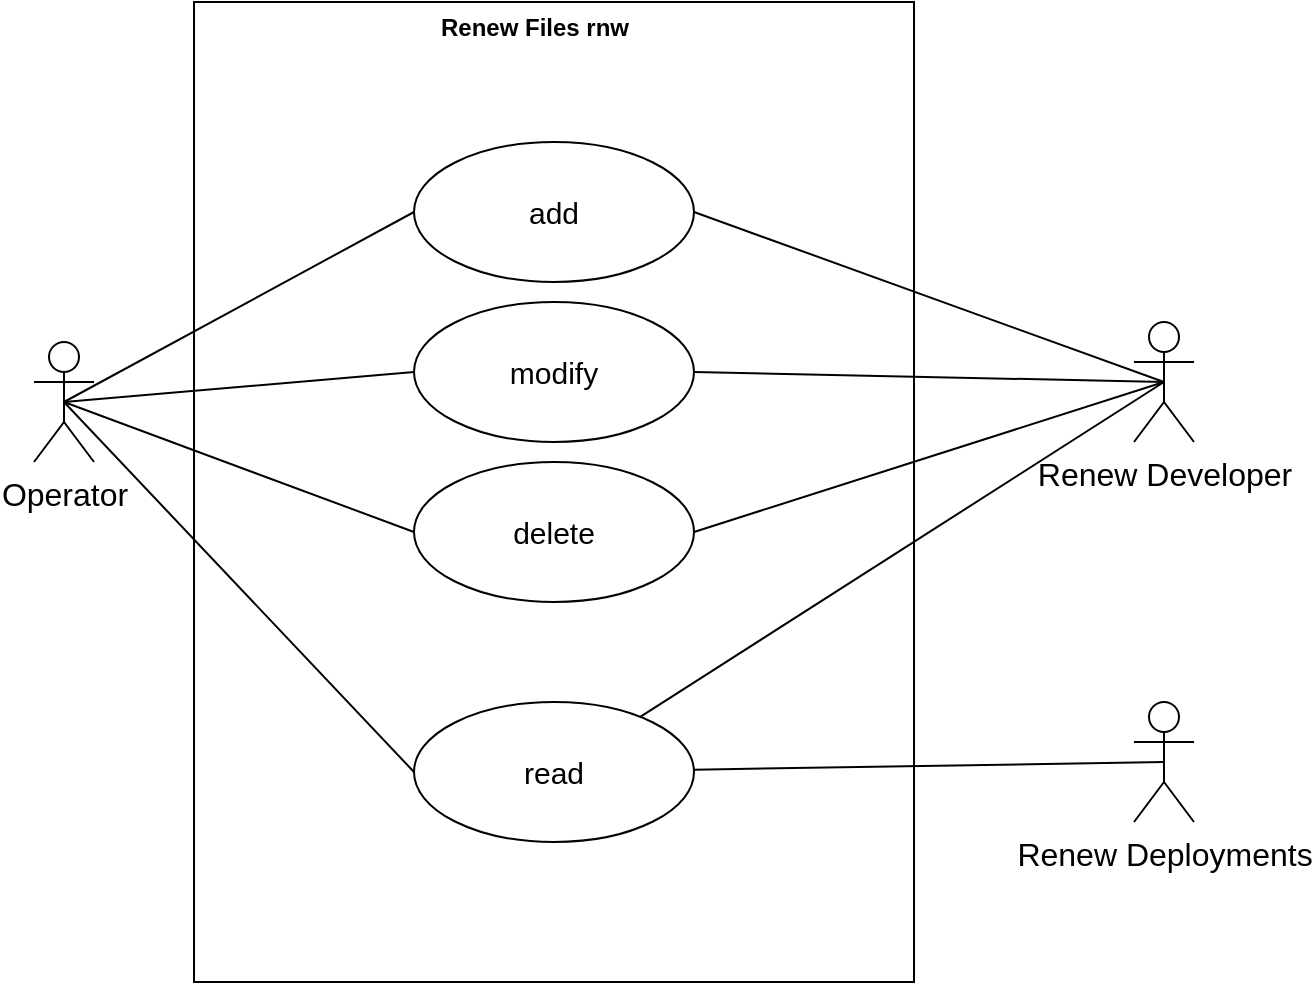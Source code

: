 <mxfile version="24.4.9" type="github">
  <diagram name="Seite-1" id="tAmj1homHStbpAjbaUKy">
    <mxGraphModel dx="2074" dy="680" grid="1" gridSize="10" guides="1" tooltips="1" connect="1" arrows="1" fold="1" page="1" pageScale="1" pageWidth="827" pageHeight="1169" math="0" shadow="0">
      <root>
        <mxCell id="0" />
        <mxCell id="1" parent="0" />
        <mxCell id="Isp_S8ehGKEJBU_QUmFu-1" value="Operator" style="shape=umlActor;verticalLabelPosition=bottom;verticalAlign=top;html=1;fontSize=16;" vertex="1" parent="1">
          <mxGeometry x="110" y="240" width="30" height="60" as="geometry" />
        </mxCell>
        <mxCell id="Isp_S8ehGKEJBU_QUmFu-2" value="Renew Developer" style="shape=umlActor;verticalLabelPosition=bottom;verticalAlign=top;html=1;fontSize=16;" vertex="1" parent="1">
          <mxGeometry x="660" y="230" width="30" height="60" as="geometry" />
        </mxCell>
        <mxCell id="Isp_S8ehGKEJBU_QUmFu-3" value="Renew Deployments" style="shape=umlActor;verticalLabelPosition=bottom;verticalAlign=top;html=1;fontSize=16;" vertex="1" parent="1">
          <mxGeometry x="660" y="420" width="30" height="60" as="geometry" />
        </mxCell>
        <mxCell id="Isp_S8ehGKEJBU_QUmFu-4" value="" style="html=1;whiteSpace=wrap;" vertex="1" parent="1">
          <mxGeometry x="190" y="70" width="360" height="490" as="geometry" />
        </mxCell>
        <mxCell id="Isp_S8ehGKEJBU_QUmFu-5" value="Renew Files rnw" style="text;align=center;fontStyle=1;verticalAlign=middle;spacingLeft=3;spacingRight=3;strokeColor=none;rotatable=0;points=[[0,0.5],[1,0.5]];portConstraint=eastwest;html=1;" vertex="1" parent="1">
          <mxGeometry x="320" y="70" width="80" height="26" as="geometry" />
        </mxCell>
        <mxCell id="Isp_S8ehGKEJBU_QUmFu-6" value="read" style="ellipse;whiteSpace=wrap;html=1;fontSize=15;" vertex="1" parent="1">
          <mxGeometry x="300" y="420" width="140" height="70" as="geometry" />
        </mxCell>
        <mxCell id="Isp_S8ehGKEJBU_QUmFu-7" value="add" style="ellipse;whiteSpace=wrap;html=1;fontSize=15;" vertex="1" parent="1">
          <mxGeometry x="300" y="140" width="140" height="70" as="geometry" />
        </mxCell>
        <mxCell id="Isp_S8ehGKEJBU_QUmFu-8" value="modify" style="ellipse;whiteSpace=wrap;html=1;fontSize=15;" vertex="1" parent="1">
          <mxGeometry x="300" y="220" width="140" height="70" as="geometry" />
        </mxCell>
        <mxCell id="Isp_S8ehGKEJBU_QUmFu-9" value="delete" style="ellipse;whiteSpace=wrap;html=1;fontSize=15;" vertex="1" parent="1">
          <mxGeometry x="300" y="300" width="140" height="70" as="geometry" />
        </mxCell>
        <mxCell id="Isp_S8ehGKEJBU_QUmFu-17" style="rounded=0;orthogonalLoop=1;jettySize=auto;html=1;exitX=0.5;exitY=0.5;exitDx=0;exitDy=0;exitPerimeter=0;entryX=0;entryY=0.5;entryDx=0;entryDy=0;endArrow=none;endFill=0;" edge="1" parent="1">
          <mxGeometry relative="1" as="geometry">
            <mxPoint x="125" y="270" as="sourcePoint" />
            <mxPoint x="300" y="175" as="targetPoint" />
          </mxGeometry>
        </mxCell>
        <mxCell id="Isp_S8ehGKEJBU_QUmFu-18" style="rounded=0;orthogonalLoop=1;jettySize=auto;html=1;exitX=0.5;exitY=0.5;exitDx=0;exitDy=0;exitPerimeter=0;entryX=0;entryY=0.5;entryDx=0;entryDy=0;endArrow=none;endFill=0;" edge="1" parent="1" source="Isp_S8ehGKEJBU_QUmFu-1" target="Isp_S8ehGKEJBU_QUmFu-8">
          <mxGeometry relative="1" as="geometry">
            <mxPoint x="135" y="280" as="sourcePoint" />
            <mxPoint x="310" y="185" as="targetPoint" />
          </mxGeometry>
        </mxCell>
        <mxCell id="Isp_S8ehGKEJBU_QUmFu-19" style="rounded=0;orthogonalLoop=1;jettySize=auto;html=1;exitX=0.5;exitY=0.5;exitDx=0;exitDy=0;exitPerimeter=0;entryX=0;entryY=0.5;entryDx=0;entryDy=0;endArrow=none;endFill=0;" edge="1" parent="1" source="Isp_S8ehGKEJBU_QUmFu-1" target="Isp_S8ehGKEJBU_QUmFu-9">
          <mxGeometry relative="1" as="geometry">
            <mxPoint x="135" y="280" as="sourcePoint" />
            <mxPoint x="310" y="265" as="targetPoint" />
          </mxGeometry>
        </mxCell>
        <mxCell id="Isp_S8ehGKEJBU_QUmFu-20" style="rounded=0;orthogonalLoop=1;jettySize=auto;html=1;exitX=0.5;exitY=0.5;exitDx=0;exitDy=0;exitPerimeter=0;entryX=0;entryY=0.5;entryDx=0;entryDy=0;endArrow=none;endFill=0;" edge="1" parent="1" source="Isp_S8ehGKEJBU_QUmFu-1" target="Isp_S8ehGKEJBU_QUmFu-6">
          <mxGeometry relative="1" as="geometry">
            <mxPoint x="135" y="280" as="sourcePoint" />
            <mxPoint x="310" y="345" as="targetPoint" />
          </mxGeometry>
        </mxCell>
        <mxCell id="Isp_S8ehGKEJBU_QUmFu-21" style="rounded=0;orthogonalLoop=1;jettySize=auto;html=1;entryX=0.5;entryY=0.5;entryDx=0;entryDy=0;endArrow=none;endFill=0;entryPerimeter=0;" edge="1" parent="1" source="Isp_S8ehGKEJBU_QUmFu-6" target="Isp_S8ehGKEJBU_QUmFu-3">
          <mxGeometry relative="1" as="geometry">
            <mxPoint x="135" y="280" as="sourcePoint" />
            <mxPoint x="310" y="465" as="targetPoint" />
          </mxGeometry>
        </mxCell>
        <mxCell id="Isp_S8ehGKEJBU_QUmFu-22" style="rounded=0;orthogonalLoop=1;jettySize=auto;html=1;entryX=0.5;entryY=0.5;entryDx=0;entryDy=0;endArrow=none;endFill=0;entryPerimeter=0;exitX=1;exitY=0.5;exitDx=0;exitDy=0;" edge="1" parent="1" source="Isp_S8ehGKEJBU_QUmFu-9" target="Isp_S8ehGKEJBU_QUmFu-2">
          <mxGeometry relative="1" as="geometry">
            <mxPoint x="450" y="461" as="sourcePoint" />
            <mxPoint x="645" y="450" as="targetPoint" />
          </mxGeometry>
        </mxCell>
        <mxCell id="Isp_S8ehGKEJBU_QUmFu-23" style="rounded=0;orthogonalLoop=1;jettySize=auto;html=1;entryX=0.5;entryY=0.5;entryDx=0;entryDy=0;endArrow=none;endFill=0;entryPerimeter=0;exitX=1;exitY=0.5;exitDx=0;exitDy=0;" edge="1" parent="1" source="Isp_S8ehGKEJBU_QUmFu-8" target="Isp_S8ehGKEJBU_QUmFu-2">
          <mxGeometry relative="1" as="geometry">
            <mxPoint x="450" y="345" as="sourcePoint" />
            <mxPoint x="645" y="200" as="targetPoint" />
          </mxGeometry>
        </mxCell>
        <mxCell id="Isp_S8ehGKEJBU_QUmFu-24" style="rounded=0;orthogonalLoop=1;jettySize=auto;html=1;entryX=0.5;entryY=0.5;entryDx=0;entryDy=0;endArrow=none;endFill=0;entryPerimeter=0;exitX=1;exitY=0.5;exitDx=0;exitDy=0;" edge="1" parent="1" source="Isp_S8ehGKEJBU_QUmFu-7" target="Isp_S8ehGKEJBU_QUmFu-2">
          <mxGeometry relative="1" as="geometry">
            <mxPoint x="450" y="265" as="sourcePoint" />
            <mxPoint x="645" y="200" as="targetPoint" />
          </mxGeometry>
        </mxCell>
        <mxCell id="Isp_S8ehGKEJBU_QUmFu-25" style="rounded=0;orthogonalLoop=1;jettySize=auto;html=1;endArrow=none;endFill=0;entryX=0.5;entryY=0.5;entryDx=0;entryDy=0;entryPerimeter=0;" edge="1" parent="1" source="Isp_S8ehGKEJBU_QUmFu-6" target="Isp_S8ehGKEJBU_QUmFu-2">
          <mxGeometry relative="1" as="geometry">
            <mxPoint x="450" y="345" as="sourcePoint" />
            <mxPoint x="630" y="190" as="targetPoint" />
          </mxGeometry>
        </mxCell>
      </root>
    </mxGraphModel>
  </diagram>
</mxfile>
